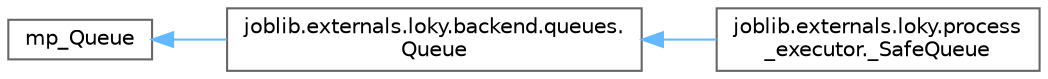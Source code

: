 digraph "Graphical Class Hierarchy"
{
 // LATEX_PDF_SIZE
  bgcolor="transparent";
  edge [fontname=Helvetica,fontsize=10,labelfontname=Helvetica,labelfontsize=10];
  node [fontname=Helvetica,fontsize=10,shape=box,height=0.2,width=0.4];
  rankdir="LR";
  Node0 [id="Node000000",label="mp_Queue",height=0.2,width=0.4,color="grey40", fillcolor="white", style="filled",URL="$d2/d72/classmp__Queue.html",tooltip=" "];
  Node0 -> Node1 [id="edge3999_Node000000_Node000001",dir="back",color="steelblue1",style="solid",tooltip=" "];
  Node1 [id="Node000001",label="joblib.externals.loky.backend.queues.\lQueue",height=0.2,width=0.4,color="grey40", fillcolor="white", style="filled",URL="$de/d1b/classjoblib_1_1externals_1_1loky_1_1backend_1_1queues_1_1Queue.html",tooltip=" "];
  Node1 -> Node2 [id="edge4000_Node000001_Node000002",dir="back",color="steelblue1",style="solid",tooltip=" "];
  Node2 [id="Node000002",label="joblib.externals.loky.process\l_executor._SafeQueue",height=0.2,width=0.4,color="grey40", fillcolor="white", style="filled",URL="$d4/d73/classjoblib_1_1externals_1_1loky_1_1process__executor_1_1__SafeQueue.html",tooltip=" "];
}

